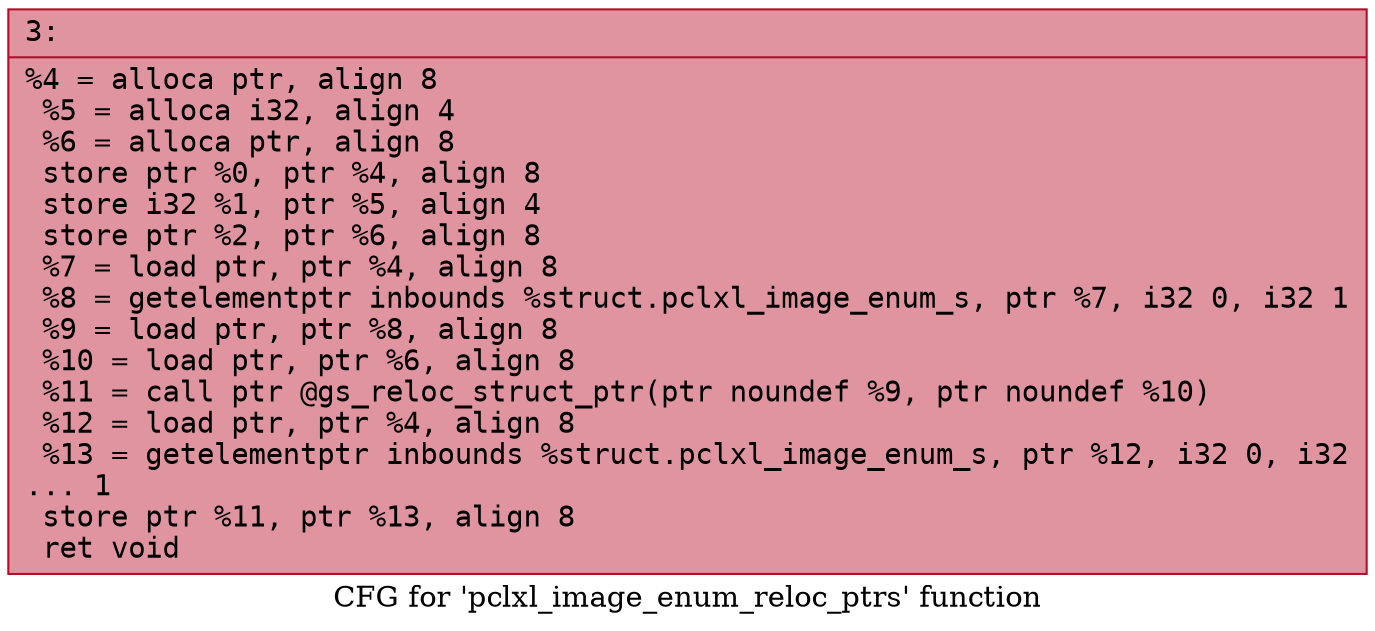 digraph "CFG for 'pclxl_image_enum_reloc_ptrs' function" {
	label="CFG for 'pclxl_image_enum_reloc_ptrs' function";

	Node0x600003baf750 [shape=record,color="#b70d28ff", style=filled, fillcolor="#b70d2870" fontname="Courier",label="{3:\l|  %4 = alloca ptr, align 8\l  %5 = alloca i32, align 4\l  %6 = alloca ptr, align 8\l  store ptr %0, ptr %4, align 8\l  store i32 %1, ptr %5, align 4\l  store ptr %2, ptr %6, align 8\l  %7 = load ptr, ptr %4, align 8\l  %8 = getelementptr inbounds %struct.pclxl_image_enum_s, ptr %7, i32 0, i32 1\l  %9 = load ptr, ptr %8, align 8\l  %10 = load ptr, ptr %6, align 8\l  %11 = call ptr @gs_reloc_struct_ptr(ptr noundef %9, ptr noundef %10)\l  %12 = load ptr, ptr %4, align 8\l  %13 = getelementptr inbounds %struct.pclxl_image_enum_s, ptr %12, i32 0, i32\l... 1\l  store ptr %11, ptr %13, align 8\l  ret void\l}"];
}
